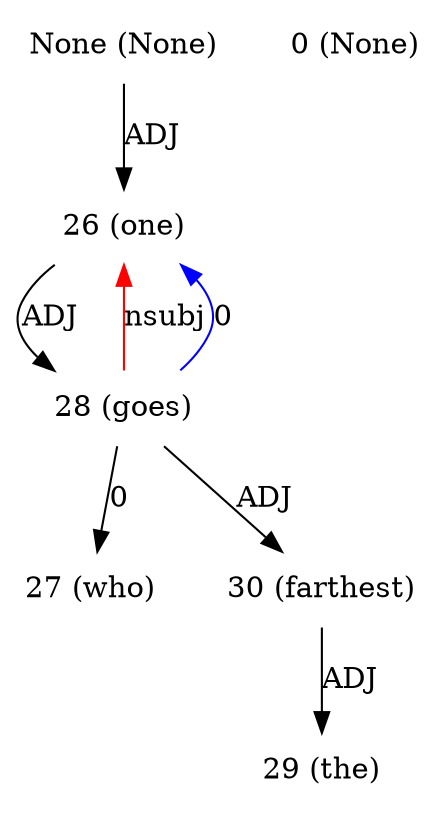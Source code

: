 digraph G{
edge [dir=forward]
node [shape=plaintext]

None [label="None (None)"]
None -> 26 [label="ADJ"]
0 [label="0 (None)"]
26 [label="26 (one)"]
26 -> 28 [label="ADJ"]
28 -> 26 [label="nsubj", color="red"]
27 [label="27 (who)"]
28 [label="28 (goes)"]
28 -> 27 [label="0"]
28 -> 26 [label="0", color="blue"]
28 -> 30 [label="ADJ"]
29 [label="29 (the)"]
30 [label="30 (farthest)"]
30 -> 29 [label="ADJ"]
}
